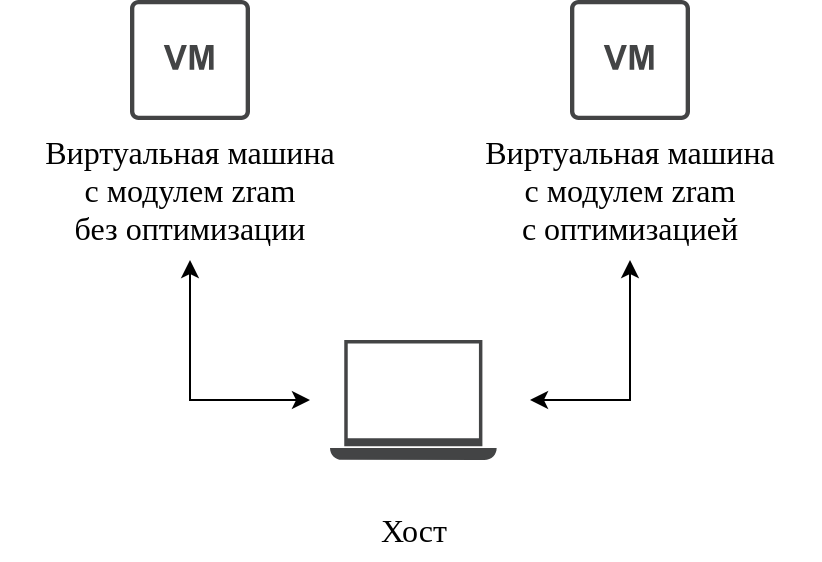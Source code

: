 <mxfile version="21.3.2" type="device">
  <diagram name="Страница 1" id="yTcbJNipRGSvZlC4M1_E">
    <mxGraphModel dx="978" dy="530" grid="1" gridSize="10" guides="1" tooltips="1" connect="1" arrows="1" fold="1" page="1" pageScale="1" pageWidth="450" pageHeight="300" math="0" shadow="0">
      <root>
        <mxCell id="0" />
        <mxCell id="1" parent="0" />
        <mxCell id="pY6uirZQGiosRANmVs8t-1" value="" style="sketch=0;pointerEvents=1;shadow=0;dashed=0;html=1;strokeColor=none;fillColor=#434445;aspect=fixed;labelPosition=center;verticalLabelPosition=bottom;verticalAlign=top;align=center;outlineConnect=0;shape=mxgraph.vvd.virtual_machine;" vertex="1" parent="1">
          <mxGeometry x="85" y="10" width="60" height="60" as="geometry" />
        </mxCell>
        <mxCell id="pY6uirZQGiosRANmVs8t-3" value="" style="sketch=0;pointerEvents=1;shadow=0;dashed=0;html=1;strokeColor=none;fillColor=#434445;aspect=fixed;labelPosition=center;verticalLabelPosition=bottom;verticalAlign=top;align=center;outlineConnect=0;shape=mxgraph.vvd.laptop;" vertex="1" parent="1">
          <mxGeometry x="185" y="180" width="83.33" height="60" as="geometry" />
        </mxCell>
        <mxCell id="pY6uirZQGiosRANmVs8t-4" value="" style="sketch=0;pointerEvents=1;shadow=0;dashed=0;html=1;strokeColor=none;fillColor=#434445;aspect=fixed;labelPosition=center;verticalLabelPosition=bottom;verticalAlign=top;align=center;outlineConnect=0;shape=mxgraph.vvd.virtual_machine;" vertex="1" parent="1">
          <mxGeometry x="305" y="10" width="60" height="60" as="geometry" />
        </mxCell>
        <mxCell id="pY6uirZQGiosRANmVs8t-5" value="&lt;font style=&quot;font-size: 16px;&quot; face=&quot;Times New Roman&quot;&gt;Хост&lt;/font&gt;" style="text;html=1;strokeColor=none;fillColor=none;align=center;verticalAlign=middle;whiteSpace=wrap;rounded=0;" vertex="1" parent="1">
          <mxGeometry x="196.66" y="260" width="60" height="30" as="geometry" />
        </mxCell>
        <mxCell id="pY6uirZQGiosRANmVs8t-6" value="&lt;font style=&quot;font-size: 16px;&quot; face=&quot;Times New Roman&quot;&gt;Виртуальная машина&lt;br&gt;c модулем zram &lt;br&gt;без оптимизации&lt;/font&gt;" style="text;html=1;strokeColor=none;fillColor=none;align=center;verticalAlign=middle;whiteSpace=wrap;rounded=0;" vertex="1" parent="1">
          <mxGeometry x="20" y="90" width="190" height="30" as="geometry" />
        </mxCell>
        <mxCell id="pY6uirZQGiosRANmVs8t-8" value="&lt;font style=&quot;font-size: 16px;&quot; face=&quot;Times New Roman&quot;&gt;Виртуальная машина&lt;br&gt;c модулем zram с&amp;nbsp;оптимизацией&lt;/font&gt;" style="text;html=1;strokeColor=none;fillColor=none;align=center;verticalAlign=middle;whiteSpace=wrap;rounded=0;" vertex="1" parent="1">
          <mxGeometry x="240" y="90" width="190" height="30" as="geometry" />
        </mxCell>
        <mxCell id="pY6uirZQGiosRANmVs8t-9" value="" style="endArrow=classic;startArrow=classic;html=1;rounded=0;" edge="1" parent="1">
          <mxGeometry width="50" height="50" relative="1" as="geometry">
            <mxPoint x="115" y="140" as="sourcePoint" />
            <mxPoint x="175" y="210" as="targetPoint" />
            <Array as="points">
              <mxPoint x="115" y="210" />
            </Array>
          </mxGeometry>
        </mxCell>
        <mxCell id="pY6uirZQGiosRANmVs8t-10" value="" style="endArrow=classic;startArrow=classic;html=1;rounded=0;" edge="1" parent="1">
          <mxGeometry width="50" height="50" relative="1" as="geometry">
            <mxPoint x="285" y="210" as="sourcePoint" />
            <mxPoint x="335" y="140" as="targetPoint" />
            <Array as="points">
              <mxPoint x="335" y="210" />
            </Array>
          </mxGeometry>
        </mxCell>
      </root>
    </mxGraphModel>
  </diagram>
</mxfile>
